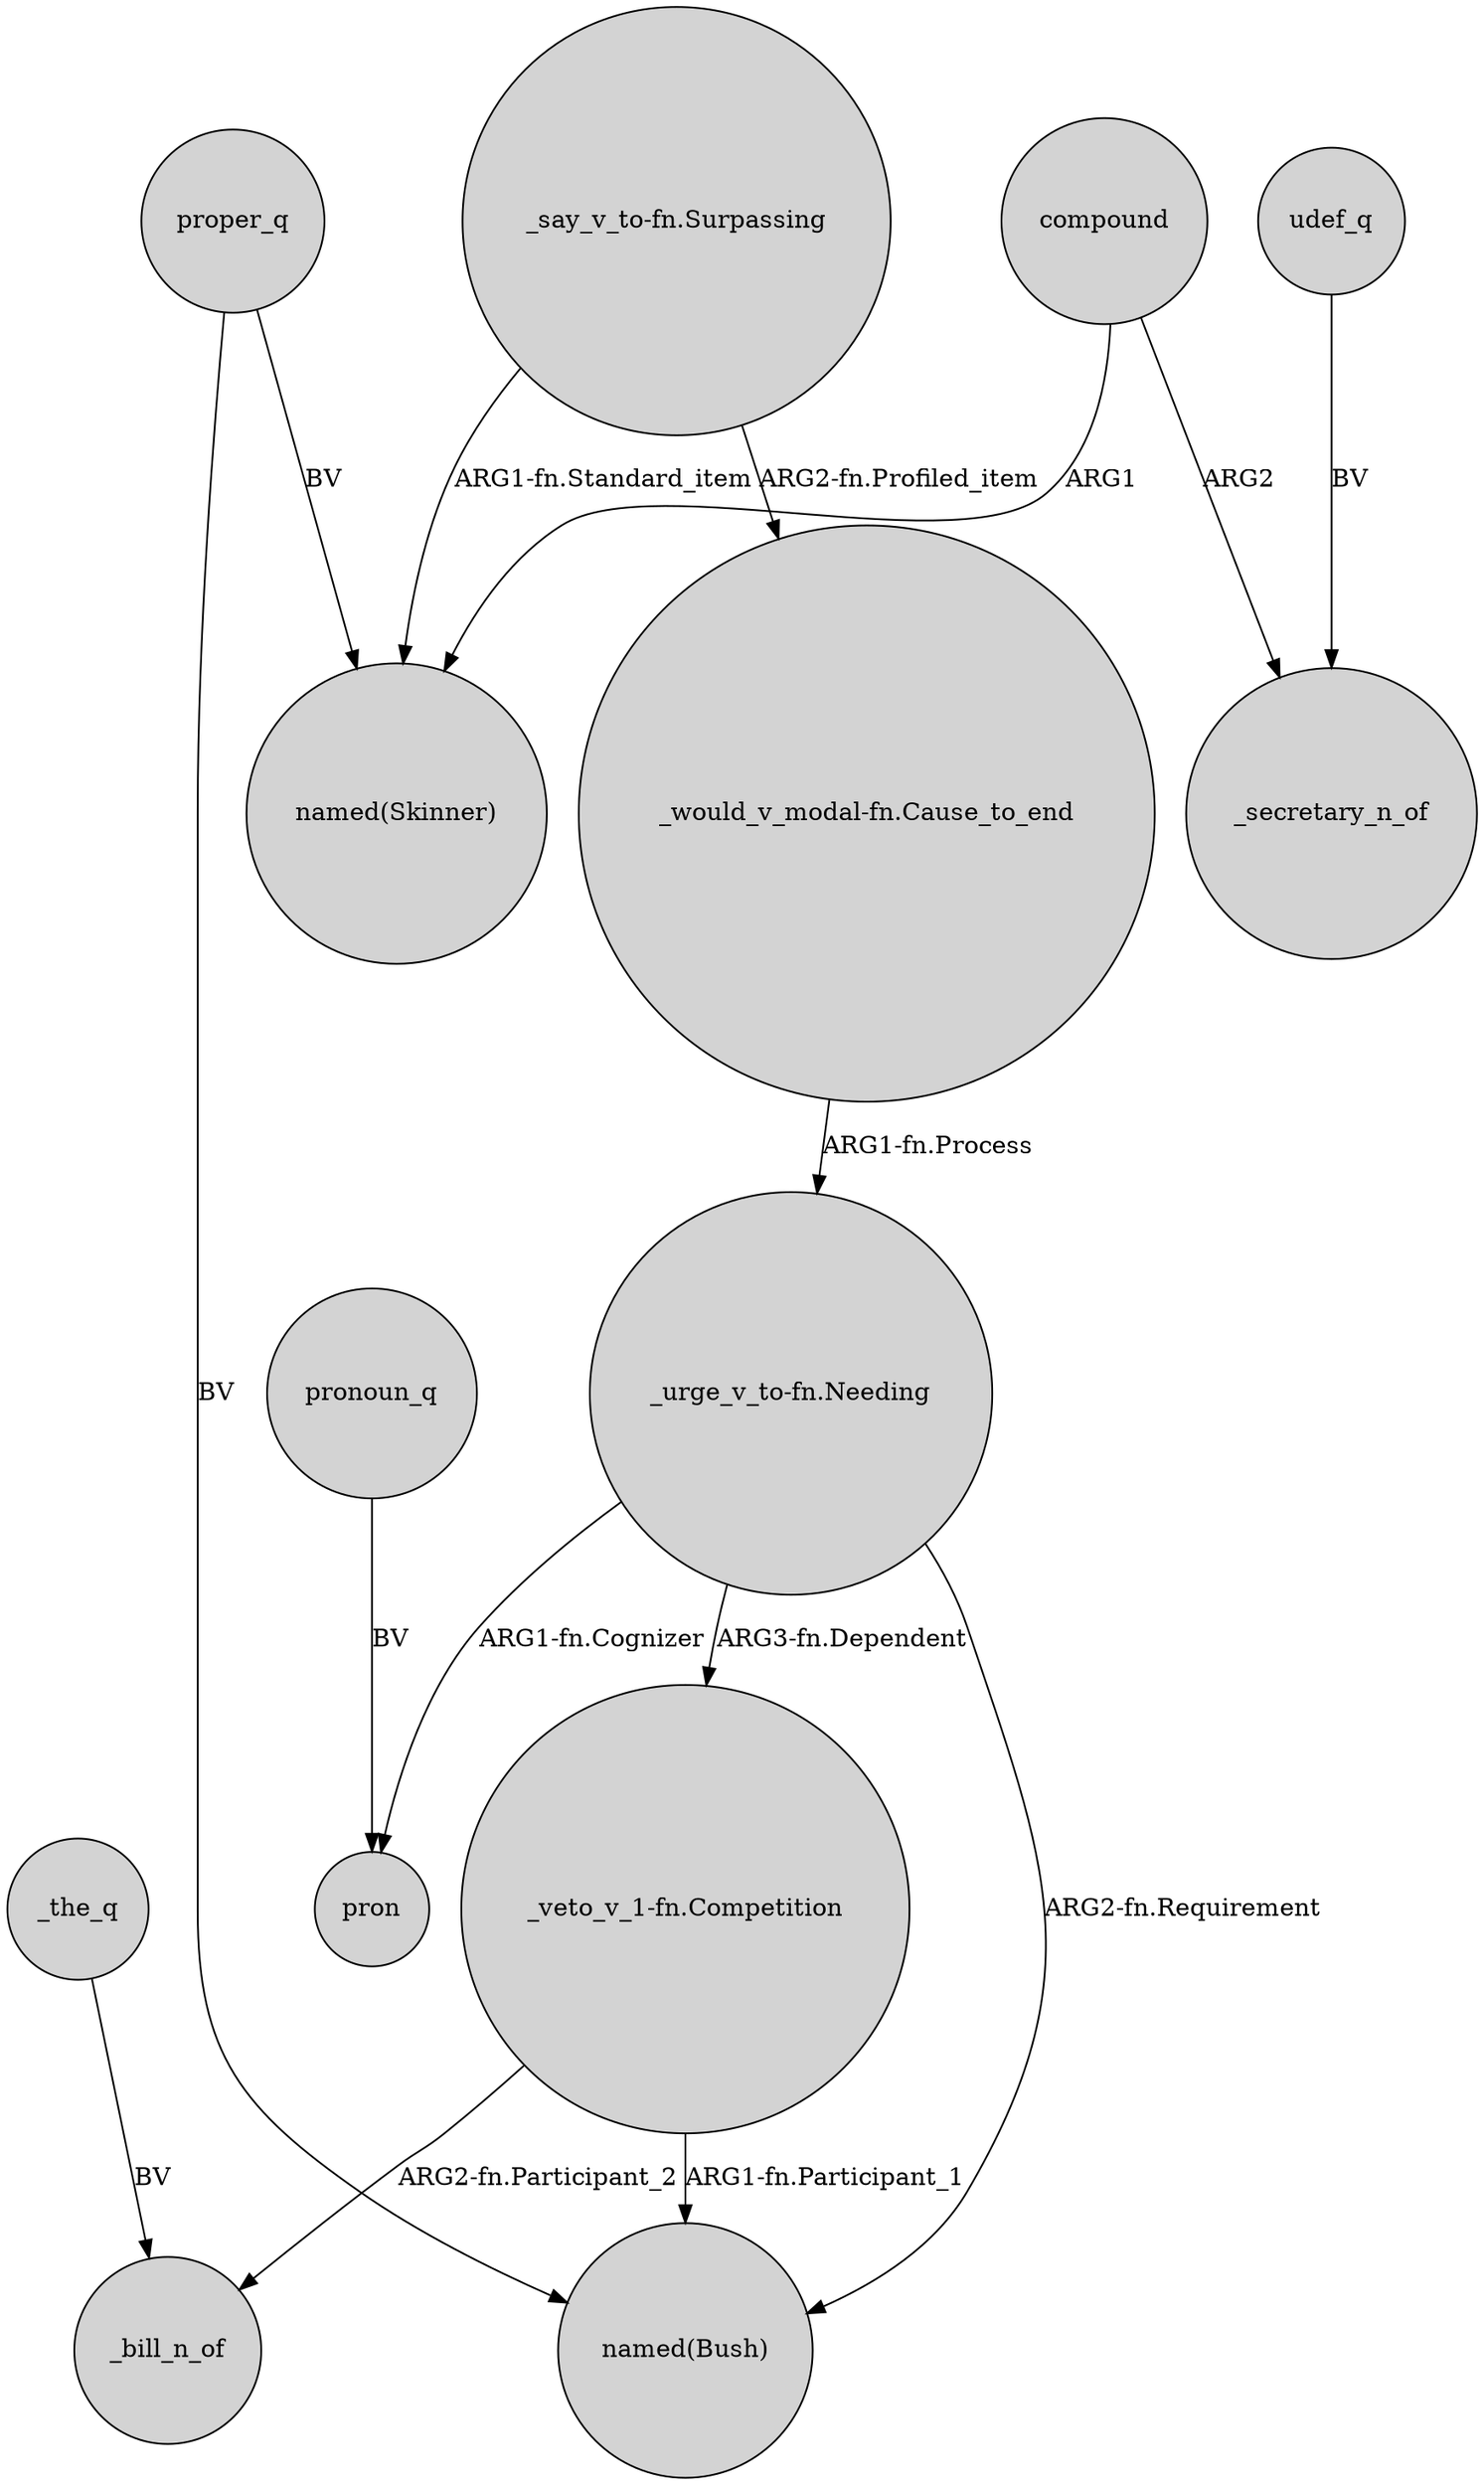 digraph {
	node [shape=circle style=filled]
	"_urge_v_to-fn.Needing" -> "_veto_v_1-fn.Competition" [label="ARG3-fn.Dependent"]
	"_veto_v_1-fn.Competition" -> _bill_n_of [label="ARG2-fn.Participant_2"]
	proper_q -> "named(Skinner)" [label=BV]
	compound -> _secretary_n_of [label=ARG2]
	"_urge_v_to-fn.Needing" -> pron [label="ARG1-fn.Cognizer"]
	_the_q -> _bill_n_of [label=BV]
	compound -> "named(Skinner)" [label=ARG1]
	"_would_v_modal-fn.Cause_to_end" -> "_urge_v_to-fn.Needing" [label="ARG1-fn.Process"]
	"_urge_v_to-fn.Needing" -> "named(Bush)" [label="ARG2-fn.Requirement"]
	"_veto_v_1-fn.Competition" -> "named(Bush)" [label="ARG1-fn.Participant_1"]
	"_say_v_to-fn.Surpassing" -> "named(Skinner)" [label="ARG1-fn.Standard_item"]
	pronoun_q -> pron [label=BV]
	udef_q -> _secretary_n_of [label=BV]
	proper_q -> "named(Bush)" [label=BV]
	"_say_v_to-fn.Surpassing" -> "_would_v_modal-fn.Cause_to_end" [label="ARG2-fn.Profiled_item"]
}
